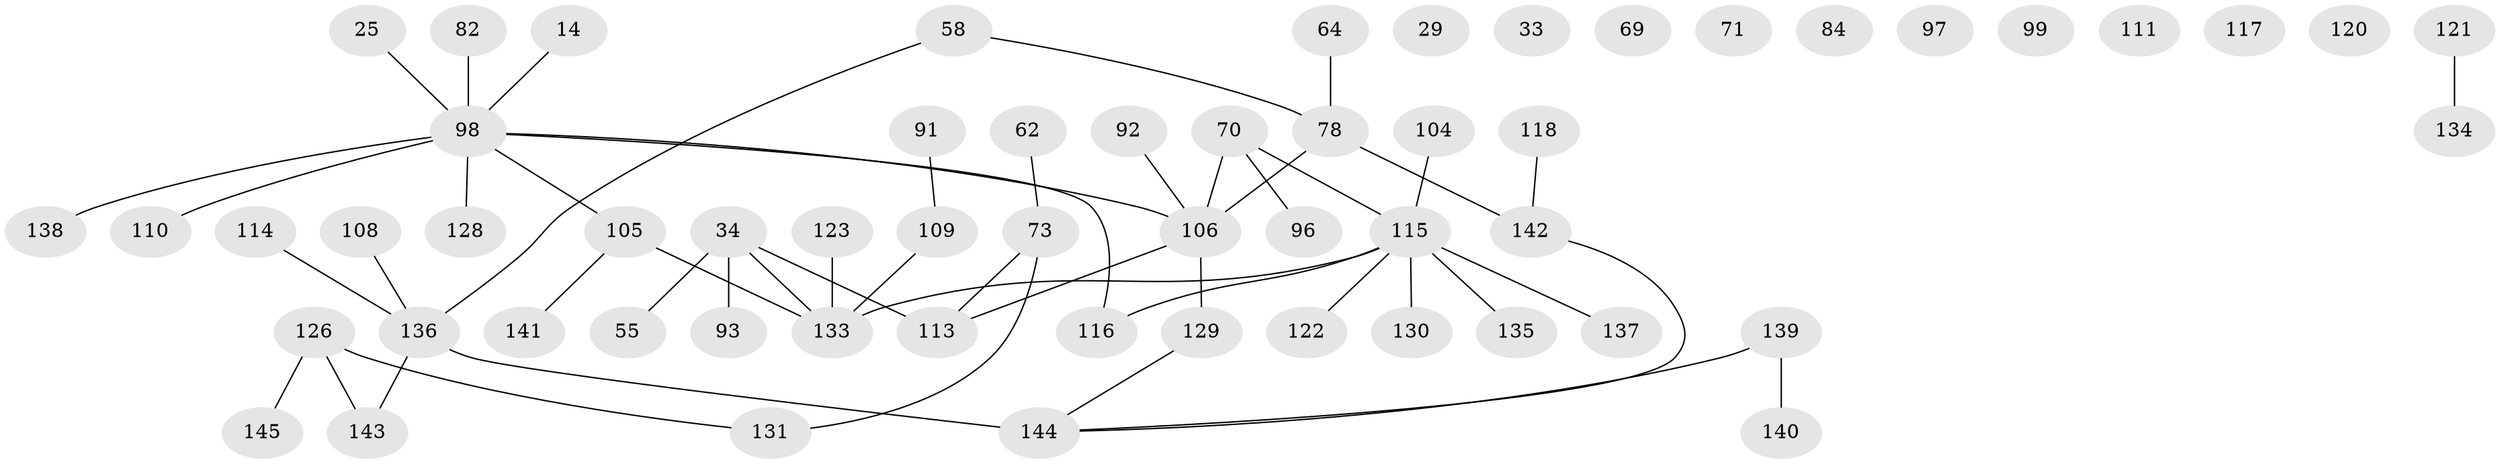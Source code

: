 // original degree distribution, {2: 0.31724137931034485, 1: 0.30344827586206896, 3: 0.1724137931034483, 5: 0.034482758620689655, 0: 0.06896551724137931, 4: 0.0896551724137931, 6: 0.013793103448275862}
// Generated by graph-tools (version 1.1) at 2025/42/03/04/25 21:42:38]
// undirected, 58 vertices, 52 edges
graph export_dot {
graph [start="1"]
  node [color=gray90,style=filled];
  14;
  25;
  29;
  33;
  34 [super="+7"];
  55;
  58;
  62;
  64;
  69;
  70 [super="+66"];
  71;
  73 [super="+16+48"];
  78 [super="+40"];
  82 [super="+57"];
  84;
  91 [super="+18"];
  92;
  93;
  96;
  97;
  98 [super="+94+79"];
  99;
  104;
  105 [super="+90"];
  106 [super="+63+85+88"];
  108;
  109;
  110 [super="+4+37+87"];
  111;
  113;
  114;
  115 [super="+56+52+49+83+51+43+45"];
  116 [super="+60+77"];
  117;
  118;
  120;
  121 [super="+42+5+61"];
  122 [super="+23"];
  123;
  126 [super="+59+38+9+95+100+30"];
  128;
  129;
  130;
  131;
  133 [super="+65+103+119+67"];
  134 [super="+74"];
  135;
  136 [super="+47+132"];
  137;
  138;
  139 [super="+36+112"];
  140;
  141;
  142 [super="+20+86"];
  143 [super="+102+44+127+81+75+124"];
  144 [super="+41+125"];
  145;
  14 -- 98;
  25 -- 98;
  34 -- 113;
  34 -- 55;
  34 -- 93;
  34 -- 133 [weight=3];
  58 -- 78;
  58 -- 136;
  62 -- 73;
  64 -- 78;
  70 -- 106 [weight=3];
  70 -- 96;
  70 -- 115;
  73 -- 131;
  73 -- 113 [weight=2];
  78 -- 142 [weight=2];
  78 -- 106;
  82 -- 98;
  91 -- 109;
  92 -- 106;
  98 -- 128;
  98 -- 106 [weight=2];
  98 -- 138;
  98 -- 105;
  98 -- 116;
  98 -- 110;
  104 -- 115;
  105 -- 133 [weight=2];
  105 -- 141;
  106 -- 113;
  106 -- 129;
  108 -- 136;
  109 -- 133;
  114 -- 136;
  115 -- 130;
  115 -- 133;
  115 -- 122;
  115 -- 137;
  115 -- 135;
  115 -- 116;
  118 -- 142;
  121 -- 134;
  123 -- 133;
  126 -- 145;
  126 -- 131;
  126 -- 143 [weight=2];
  129 -- 144;
  136 -- 144 [weight=3];
  136 -- 143;
  139 -- 144;
  139 -- 140;
  142 -- 144;
}
